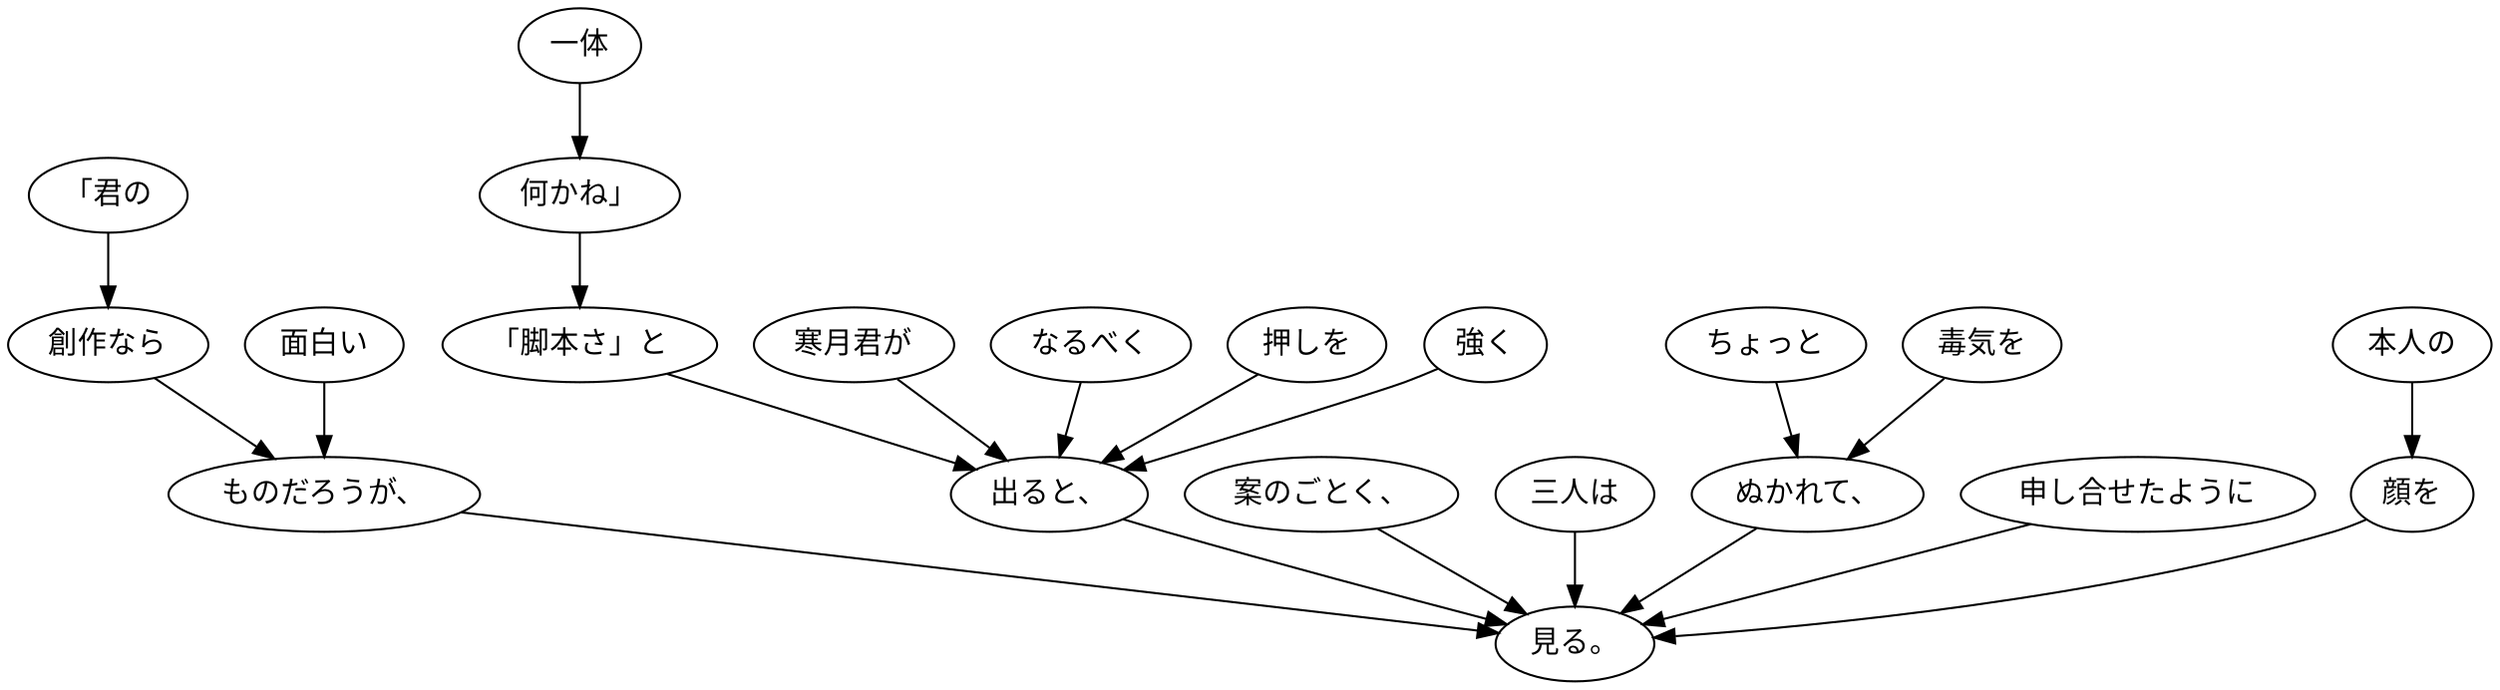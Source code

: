 digraph graph3761 {
	node0 [label="「君の"];
	node1 [label="創作なら"];
	node2 [label="面白い"];
	node3 [label="ものだろうが、"];
	node4 [label="一体"];
	node5 [label="何かね」"];
	node6 [label="「脚本さ」と"];
	node7 [label="寒月君が"];
	node8 [label="なるべく"];
	node9 [label="押しを"];
	node10 [label="強く"];
	node11 [label="出ると、"];
	node12 [label="案のごとく、"];
	node13 [label="三人は"];
	node14 [label="ちょっと"];
	node15 [label="毒気を"];
	node16 [label="ぬかれて、"];
	node17 [label="申し合せたように"];
	node18 [label="本人の"];
	node19 [label="顔を"];
	node20 [label="見る。"];
	node0 -> node1;
	node1 -> node3;
	node2 -> node3;
	node3 -> node20;
	node4 -> node5;
	node5 -> node6;
	node6 -> node11;
	node7 -> node11;
	node8 -> node11;
	node9 -> node11;
	node10 -> node11;
	node11 -> node20;
	node12 -> node20;
	node13 -> node20;
	node14 -> node16;
	node15 -> node16;
	node16 -> node20;
	node17 -> node20;
	node18 -> node19;
	node19 -> node20;
}
